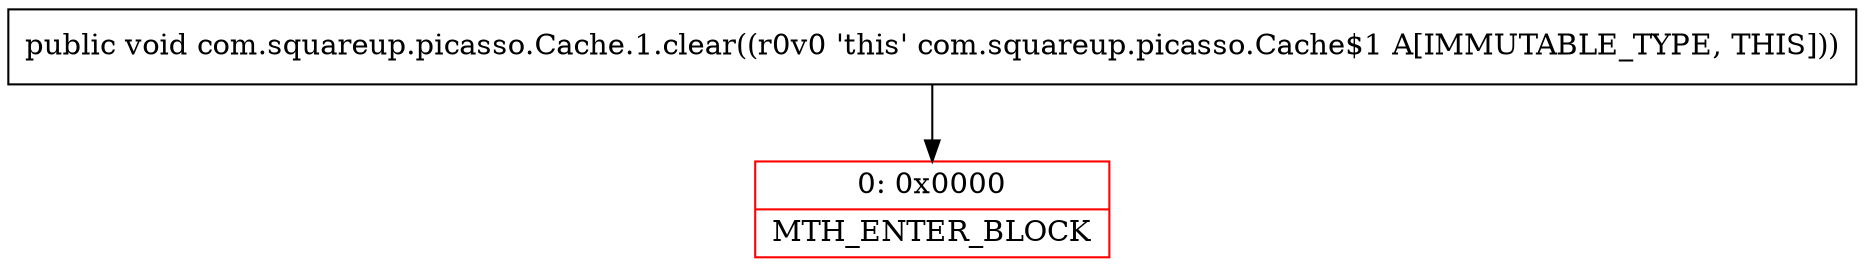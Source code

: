 digraph "CFG forcom.squareup.picasso.Cache.1.clear()V" {
subgraph cluster_Region_65587506 {
label = "R(0)";
node [shape=record,color=blue];
}
Node_0 [shape=record,color=red,label="{0\:\ 0x0000|MTH_ENTER_BLOCK\l}"];
MethodNode[shape=record,label="{public void com.squareup.picasso.Cache.1.clear((r0v0 'this' com.squareup.picasso.Cache$1 A[IMMUTABLE_TYPE, THIS])) }"];
MethodNode -> Node_0;
}

